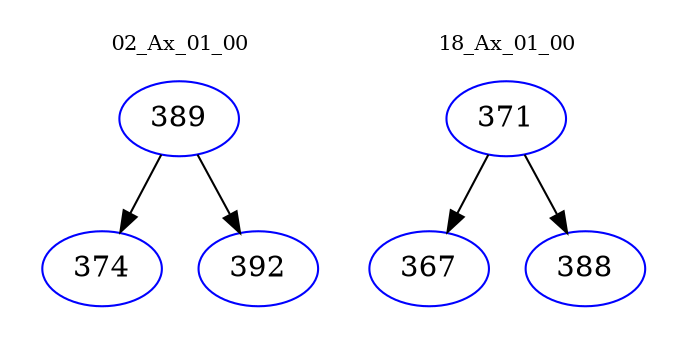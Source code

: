 digraph{
subgraph cluster_0 {
color = white
label = "02_Ax_01_00";
fontsize=10;
T0_389 [label="389", color="blue"]
T0_389 -> T0_374 [color="black"]
T0_374 [label="374", color="blue"]
T0_389 -> T0_392 [color="black"]
T0_392 [label="392", color="blue"]
}
subgraph cluster_1 {
color = white
label = "18_Ax_01_00";
fontsize=10;
T1_371 [label="371", color="blue"]
T1_371 -> T1_367 [color="black"]
T1_367 [label="367", color="blue"]
T1_371 -> T1_388 [color="black"]
T1_388 [label="388", color="blue"]
}
}
